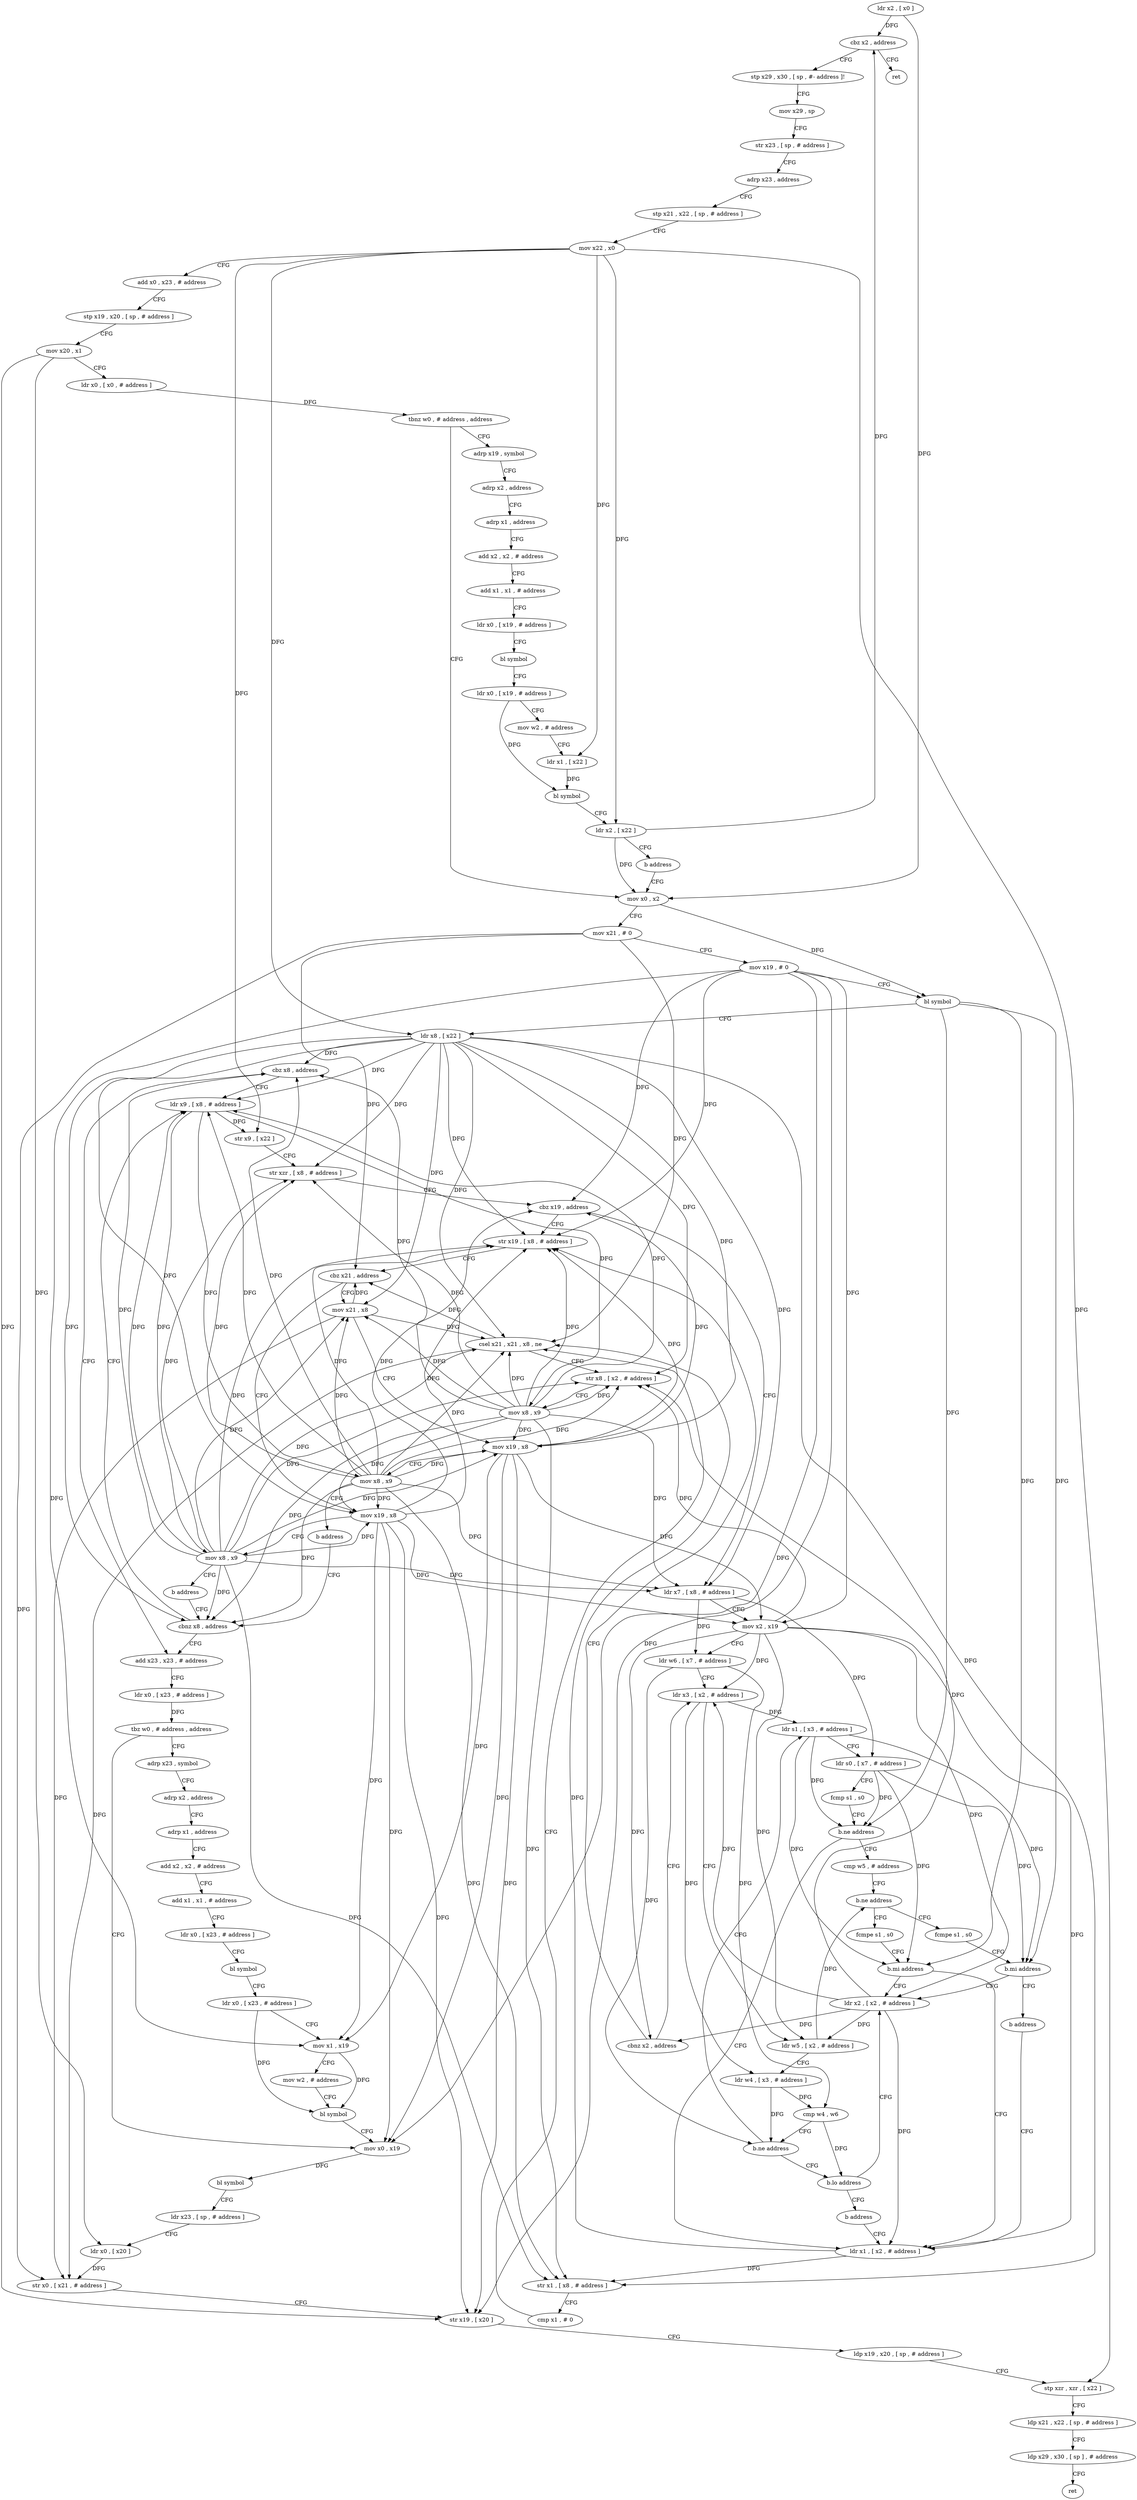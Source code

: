 digraph "func" {
"4226328" [label = "ldr x2 , [ x0 ]" ]
"4226332" [label = "cbz x2 , address" ]
"4226736" [label = "ret" ]
"4226336" [label = "stp x29 , x30 , [ sp , #- address ]!" ]
"4226340" [label = "mov x29 , sp" ]
"4226344" [label = "str x23 , [ sp , # address ]" ]
"4226348" [label = "adrp x23 , address" ]
"4226352" [label = "stp x21 , x22 , [ sp , # address ]" ]
"4226356" [label = "mov x22 , x0" ]
"4226360" [label = "add x0 , x23 , # address" ]
"4226364" [label = "stp x19 , x20 , [ sp , # address ]" ]
"4226368" [label = "mov x20 , x1" ]
"4226372" [label = "ldr x0 , [ x0 , # address ]" ]
"4226376" [label = "tbnz w0 , # address , address" ]
"4226668" [label = "adrp x19 , symbol" ]
"4226380" [label = "mov x0 , x2" ]
"4226672" [label = "adrp x2 , address" ]
"4226676" [label = "adrp x1 , address" ]
"4226680" [label = "add x2 , x2 , # address" ]
"4226684" [label = "add x1 , x1 , # address" ]
"4226688" [label = "ldr x0 , [ x19 , # address ]" ]
"4226692" [label = "bl symbol" ]
"4226696" [label = "ldr x0 , [ x19 , # address ]" ]
"4226700" [label = "mov w2 , # address" ]
"4226704" [label = "ldr x1 , [ x22 ]" ]
"4226708" [label = "bl symbol" ]
"4226712" [label = "ldr x2 , [ x22 ]" ]
"4226716" [label = "b address" ]
"4226384" [label = "mov x21 , # 0" ]
"4226388" [label = "mov x19 , # 0" ]
"4226392" [label = "bl symbol" ]
"4226396" [label = "ldr x8 , [ x22 ]" ]
"4226400" [label = "cbz x8 , address" ]
"4226496" [label = "add x23 , x23 , # address" ]
"4226404" [label = "ldr x9 , [ x8 , # address ]" ]
"4226500" [label = "ldr x0 , [ x23 , # address ]" ]
"4226504" [label = "tbz w0 , # address , address" ]
"4226552" [label = "mov x0 , x19" ]
"4226508" [label = "adrp x23 , symbol" ]
"4226408" [label = "str x9 , [ x22 ]" ]
"4226412" [label = "str xzr , [ x8 , # address ]" ]
"4226416" [label = "cbz x19 , address" ]
"4226624" [label = "str x19 , [ x8 , # address ]" ]
"4226420" [label = "ldr x7 , [ x8 , # address ]" ]
"4226556" [label = "bl symbol" ]
"4226560" [label = "ldr x23 , [ sp , # address ]" ]
"4226564" [label = "ldr x0 , [ x20 ]" ]
"4226568" [label = "str x0 , [ x21 , # address ]" ]
"4226572" [label = "str x19 , [ x20 ]" ]
"4226576" [label = "ldp x19 , x20 , [ sp , # address ]" ]
"4226580" [label = "stp xzr , xzr , [ x22 ]" ]
"4226584" [label = "ldp x21 , x22 , [ sp , # address ]" ]
"4226588" [label = "ldp x29 , x30 , [ sp ] , # address" ]
"4226592" [label = "ret" ]
"4226512" [label = "adrp x2 , address" ]
"4226516" [label = "adrp x1 , address" ]
"4226520" [label = "add x2 , x2 , # address" ]
"4226524" [label = "add x1 , x1 , # address" ]
"4226528" [label = "ldr x0 , [ x23 , # address ]" ]
"4226532" [label = "bl symbol" ]
"4226536" [label = "ldr x0 , [ x23 , # address ]" ]
"4226540" [label = "mov x1 , x19" ]
"4226544" [label = "mov w2 , # address" ]
"4226548" [label = "bl symbol" ]
"4226628" [label = "cbz x21 , address" ]
"4226720" [label = "mov x21 , x8" ]
"4226632" [label = "mov x19 , x8" ]
"4226424" [label = "mov x2 , x19" ]
"4226428" [label = "ldr w6 , [ x7 , # address ]" ]
"4226432" [label = "ldr x3 , [ x2 , # address ]" ]
"4226724" [label = "mov x19 , x8" ]
"4226728" [label = "mov x8 , x9" ]
"4226732" [label = "b address" ]
"4226492" [label = "cbnz x8 , address" ]
"4226636" [label = "mov x8 , x9" ]
"4226640" [label = "b address" ]
"4226648" [label = "b.lo address" ]
"4226616" [label = "ldr x2 , [ x2 , # address ]" ]
"4226652" [label = "b address" ]
"4226452" [label = "ldr s1 , [ x3 , # address ]" ]
"4226456" [label = "ldr s0 , [ x7 , # address ]" ]
"4226460" [label = "fcmp s1 , s0" ]
"4226464" [label = "b.ne address" ]
"4226600" [label = "cmp w5 , # address" ]
"4226468" [label = "ldr x1 , [ x2 , # address ]" ]
"4226620" [label = "cbnz x2 , address" ]
"4226604" [label = "b.ne address" ]
"4226656" [label = "fcmpe s1 , s0" ]
"4226608" [label = "fcmpe s1 , s0" ]
"4226472" [label = "str x1 , [ x8 , # address ]" ]
"4226476" [label = "cmp x1 , # 0" ]
"4226480" [label = "csel x21 , x21 , x8 , ne" ]
"4226484" [label = "str x8 , [ x2 , # address ]" ]
"4226488" [label = "mov x8 , x9" ]
"4226436" [label = "ldr w5 , [ x2 , # address ]" ]
"4226440" [label = "ldr w4 , [ x3 , # address ]" ]
"4226444" [label = "cmp w4 , w6" ]
"4226448" [label = "b.ne address" ]
"4226660" [label = "b.mi address" ]
"4226664" [label = "b address" ]
"4226612" [label = "b.mi address" ]
"4226328" -> "4226332" [ label = "DFG" ]
"4226328" -> "4226380" [ label = "DFG" ]
"4226332" -> "4226736" [ label = "CFG" ]
"4226332" -> "4226336" [ label = "CFG" ]
"4226336" -> "4226340" [ label = "CFG" ]
"4226340" -> "4226344" [ label = "CFG" ]
"4226344" -> "4226348" [ label = "CFG" ]
"4226348" -> "4226352" [ label = "CFG" ]
"4226352" -> "4226356" [ label = "CFG" ]
"4226356" -> "4226360" [ label = "CFG" ]
"4226356" -> "4226704" [ label = "DFG" ]
"4226356" -> "4226712" [ label = "DFG" ]
"4226356" -> "4226396" [ label = "DFG" ]
"4226356" -> "4226408" [ label = "DFG" ]
"4226356" -> "4226580" [ label = "DFG" ]
"4226360" -> "4226364" [ label = "CFG" ]
"4226364" -> "4226368" [ label = "CFG" ]
"4226368" -> "4226372" [ label = "CFG" ]
"4226368" -> "4226564" [ label = "DFG" ]
"4226368" -> "4226572" [ label = "DFG" ]
"4226372" -> "4226376" [ label = "DFG" ]
"4226376" -> "4226668" [ label = "CFG" ]
"4226376" -> "4226380" [ label = "CFG" ]
"4226668" -> "4226672" [ label = "CFG" ]
"4226380" -> "4226384" [ label = "CFG" ]
"4226380" -> "4226392" [ label = "DFG" ]
"4226672" -> "4226676" [ label = "CFG" ]
"4226676" -> "4226680" [ label = "CFG" ]
"4226680" -> "4226684" [ label = "CFG" ]
"4226684" -> "4226688" [ label = "CFG" ]
"4226688" -> "4226692" [ label = "CFG" ]
"4226692" -> "4226696" [ label = "CFG" ]
"4226696" -> "4226700" [ label = "CFG" ]
"4226696" -> "4226708" [ label = "DFG" ]
"4226700" -> "4226704" [ label = "CFG" ]
"4226704" -> "4226708" [ label = "DFG" ]
"4226708" -> "4226712" [ label = "CFG" ]
"4226712" -> "4226716" [ label = "CFG" ]
"4226712" -> "4226332" [ label = "DFG" ]
"4226712" -> "4226380" [ label = "DFG" ]
"4226716" -> "4226380" [ label = "CFG" ]
"4226384" -> "4226388" [ label = "CFG" ]
"4226384" -> "4226568" [ label = "DFG" ]
"4226384" -> "4226628" [ label = "DFG" ]
"4226384" -> "4226480" [ label = "DFG" ]
"4226388" -> "4226392" [ label = "CFG" ]
"4226388" -> "4226416" [ label = "DFG" ]
"4226388" -> "4226552" [ label = "DFG" ]
"4226388" -> "4226572" [ label = "DFG" ]
"4226388" -> "4226540" [ label = "DFG" ]
"4226388" -> "4226624" [ label = "DFG" ]
"4226388" -> "4226424" [ label = "DFG" ]
"4226392" -> "4226396" [ label = "CFG" ]
"4226392" -> "4226464" [ label = "DFG" ]
"4226392" -> "4226660" [ label = "DFG" ]
"4226392" -> "4226612" [ label = "DFG" ]
"4226396" -> "4226400" [ label = "DFG" ]
"4226396" -> "4226404" [ label = "DFG" ]
"4226396" -> "4226412" [ label = "DFG" ]
"4226396" -> "4226624" [ label = "DFG" ]
"4226396" -> "4226420" [ label = "DFG" ]
"4226396" -> "4226720" [ label = "DFG" ]
"4226396" -> "4226724" [ label = "DFG" ]
"4226396" -> "4226632" [ label = "DFG" ]
"4226396" -> "4226492" [ label = "DFG" ]
"4226396" -> "4226472" [ label = "DFG" ]
"4226396" -> "4226480" [ label = "DFG" ]
"4226396" -> "4226484" [ label = "DFG" ]
"4226400" -> "4226496" [ label = "CFG" ]
"4226400" -> "4226404" [ label = "CFG" ]
"4226496" -> "4226500" [ label = "CFG" ]
"4226404" -> "4226408" [ label = "DFG" ]
"4226404" -> "4226728" [ label = "DFG" ]
"4226404" -> "4226636" [ label = "DFG" ]
"4226404" -> "4226488" [ label = "DFG" ]
"4226500" -> "4226504" [ label = "DFG" ]
"4226504" -> "4226552" [ label = "CFG" ]
"4226504" -> "4226508" [ label = "CFG" ]
"4226552" -> "4226556" [ label = "DFG" ]
"4226508" -> "4226512" [ label = "CFG" ]
"4226408" -> "4226412" [ label = "CFG" ]
"4226412" -> "4226416" [ label = "CFG" ]
"4226416" -> "4226624" [ label = "CFG" ]
"4226416" -> "4226420" [ label = "CFG" ]
"4226624" -> "4226628" [ label = "CFG" ]
"4226420" -> "4226424" [ label = "CFG" ]
"4226420" -> "4226428" [ label = "DFG" ]
"4226420" -> "4226456" [ label = "DFG" ]
"4226556" -> "4226560" [ label = "CFG" ]
"4226560" -> "4226564" [ label = "CFG" ]
"4226564" -> "4226568" [ label = "DFG" ]
"4226568" -> "4226572" [ label = "CFG" ]
"4226572" -> "4226576" [ label = "CFG" ]
"4226576" -> "4226580" [ label = "CFG" ]
"4226580" -> "4226584" [ label = "CFG" ]
"4226584" -> "4226588" [ label = "CFG" ]
"4226588" -> "4226592" [ label = "CFG" ]
"4226512" -> "4226516" [ label = "CFG" ]
"4226516" -> "4226520" [ label = "CFG" ]
"4226520" -> "4226524" [ label = "CFG" ]
"4226524" -> "4226528" [ label = "CFG" ]
"4226528" -> "4226532" [ label = "CFG" ]
"4226532" -> "4226536" [ label = "CFG" ]
"4226536" -> "4226540" [ label = "CFG" ]
"4226536" -> "4226548" [ label = "DFG" ]
"4226540" -> "4226544" [ label = "CFG" ]
"4226540" -> "4226548" [ label = "DFG" ]
"4226544" -> "4226548" [ label = "CFG" ]
"4226548" -> "4226552" [ label = "CFG" ]
"4226628" -> "4226720" [ label = "CFG" ]
"4226628" -> "4226632" [ label = "CFG" ]
"4226720" -> "4226724" [ label = "CFG" ]
"4226720" -> "4226628" [ label = "DFG" ]
"4226720" -> "4226568" [ label = "DFG" ]
"4226720" -> "4226480" [ label = "DFG" ]
"4226632" -> "4226636" [ label = "CFG" ]
"4226632" -> "4226416" [ label = "DFG" ]
"4226632" -> "4226552" [ label = "DFG" ]
"4226632" -> "4226572" [ label = "DFG" ]
"4226632" -> "4226540" [ label = "DFG" ]
"4226632" -> "4226624" [ label = "DFG" ]
"4226632" -> "4226424" [ label = "DFG" ]
"4226424" -> "4226428" [ label = "CFG" ]
"4226424" -> "4226432" [ label = "DFG" ]
"4226424" -> "4226436" [ label = "DFG" ]
"4226424" -> "4226616" [ label = "DFG" ]
"4226424" -> "4226620" [ label = "DFG" ]
"4226424" -> "4226468" [ label = "DFG" ]
"4226424" -> "4226484" [ label = "DFG" ]
"4226428" -> "4226432" [ label = "CFG" ]
"4226428" -> "4226444" [ label = "DFG" ]
"4226428" -> "4226448" [ label = "DFG" ]
"4226432" -> "4226436" [ label = "CFG" ]
"4226432" -> "4226440" [ label = "DFG" ]
"4226432" -> "4226452" [ label = "DFG" ]
"4226724" -> "4226728" [ label = "CFG" ]
"4226724" -> "4226416" [ label = "DFG" ]
"4226724" -> "4226552" [ label = "DFG" ]
"4226724" -> "4226572" [ label = "DFG" ]
"4226724" -> "4226540" [ label = "DFG" ]
"4226724" -> "4226624" [ label = "DFG" ]
"4226724" -> "4226424" [ label = "DFG" ]
"4226728" -> "4226732" [ label = "CFG" ]
"4226728" -> "4226400" [ label = "DFG" ]
"4226728" -> "4226404" [ label = "DFG" ]
"4226728" -> "4226412" [ label = "DFG" ]
"4226728" -> "4226420" [ label = "DFG" ]
"4226728" -> "4226720" [ label = "DFG" ]
"4226728" -> "4226724" [ label = "DFG" ]
"4226728" -> "4226624" [ label = "DFG" ]
"4226728" -> "4226632" [ label = "DFG" ]
"4226728" -> "4226492" [ label = "DFG" ]
"4226728" -> "4226472" [ label = "DFG" ]
"4226728" -> "4226480" [ label = "DFG" ]
"4226728" -> "4226484" [ label = "DFG" ]
"4226732" -> "4226492" [ label = "CFG" ]
"4226492" -> "4226404" [ label = "CFG" ]
"4226492" -> "4226496" [ label = "CFG" ]
"4226636" -> "4226640" [ label = "CFG" ]
"4226636" -> "4226400" [ label = "DFG" ]
"4226636" -> "4226404" [ label = "DFG" ]
"4226636" -> "4226412" [ label = "DFG" ]
"4226636" -> "4226420" [ label = "DFG" ]
"4226636" -> "4226720" [ label = "DFG" ]
"4226636" -> "4226724" [ label = "DFG" ]
"4226636" -> "4226632" [ label = "DFG" ]
"4226636" -> "4226624" [ label = "DFG" ]
"4226636" -> "4226492" [ label = "DFG" ]
"4226636" -> "4226472" [ label = "DFG" ]
"4226636" -> "4226480" [ label = "DFG" ]
"4226636" -> "4226484" [ label = "DFG" ]
"4226640" -> "4226492" [ label = "CFG" ]
"4226648" -> "4226616" [ label = "CFG" ]
"4226648" -> "4226652" [ label = "CFG" ]
"4226616" -> "4226620" [ label = "DFG" ]
"4226616" -> "4226432" [ label = "DFG" ]
"4226616" -> "4226436" [ label = "DFG" ]
"4226616" -> "4226468" [ label = "DFG" ]
"4226616" -> "4226484" [ label = "DFG" ]
"4226652" -> "4226468" [ label = "CFG" ]
"4226452" -> "4226456" [ label = "CFG" ]
"4226452" -> "4226464" [ label = "DFG" ]
"4226452" -> "4226660" [ label = "DFG" ]
"4226452" -> "4226612" [ label = "DFG" ]
"4226456" -> "4226460" [ label = "CFG" ]
"4226456" -> "4226464" [ label = "DFG" ]
"4226456" -> "4226660" [ label = "DFG" ]
"4226456" -> "4226612" [ label = "DFG" ]
"4226460" -> "4226464" [ label = "CFG" ]
"4226464" -> "4226600" [ label = "CFG" ]
"4226464" -> "4226468" [ label = "CFG" ]
"4226600" -> "4226604" [ label = "CFG" ]
"4226468" -> "4226472" [ label = "DFG" ]
"4226468" -> "4226480" [ label = "DFG" ]
"4226620" -> "4226432" [ label = "CFG" ]
"4226620" -> "4226624" [ label = "CFG" ]
"4226604" -> "4226656" [ label = "CFG" ]
"4226604" -> "4226608" [ label = "CFG" ]
"4226656" -> "4226660" [ label = "CFG" ]
"4226608" -> "4226612" [ label = "CFG" ]
"4226472" -> "4226476" [ label = "CFG" ]
"4226476" -> "4226480" [ label = "CFG" ]
"4226480" -> "4226484" [ label = "CFG" ]
"4226480" -> "4226628" [ label = "DFG" ]
"4226480" -> "4226568" [ label = "DFG" ]
"4226484" -> "4226488" [ label = "CFG" ]
"4226488" -> "4226492" [ label = "DFG" ]
"4226488" -> "4226400" [ label = "DFG" ]
"4226488" -> "4226404" [ label = "DFG" ]
"4226488" -> "4226412" [ label = "DFG" ]
"4226488" -> "4226420" [ label = "DFG" ]
"4226488" -> "4226720" [ label = "DFG" ]
"4226488" -> "4226724" [ label = "DFG" ]
"4226488" -> "4226632" [ label = "DFG" ]
"4226488" -> "4226480" [ label = "DFG" ]
"4226488" -> "4226484" [ label = "DFG" ]
"4226488" -> "4226624" [ label = "DFG" ]
"4226488" -> "4226472" [ label = "DFG" ]
"4226436" -> "4226440" [ label = "CFG" ]
"4226436" -> "4226604" [ label = "DFG" ]
"4226440" -> "4226444" [ label = "DFG" ]
"4226440" -> "4226448" [ label = "DFG" ]
"4226444" -> "4226448" [ label = "CFG" ]
"4226444" -> "4226648" [ label = "DFG" ]
"4226448" -> "4226648" [ label = "CFG" ]
"4226448" -> "4226452" [ label = "CFG" ]
"4226660" -> "4226616" [ label = "CFG" ]
"4226660" -> "4226664" [ label = "CFG" ]
"4226664" -> "4226468" [ label = "CFG" ]
"4226612" -> "4226468" [ label = "CFG" ]
"4226612" -> "4226616" [ label = "CFG" ]
}
